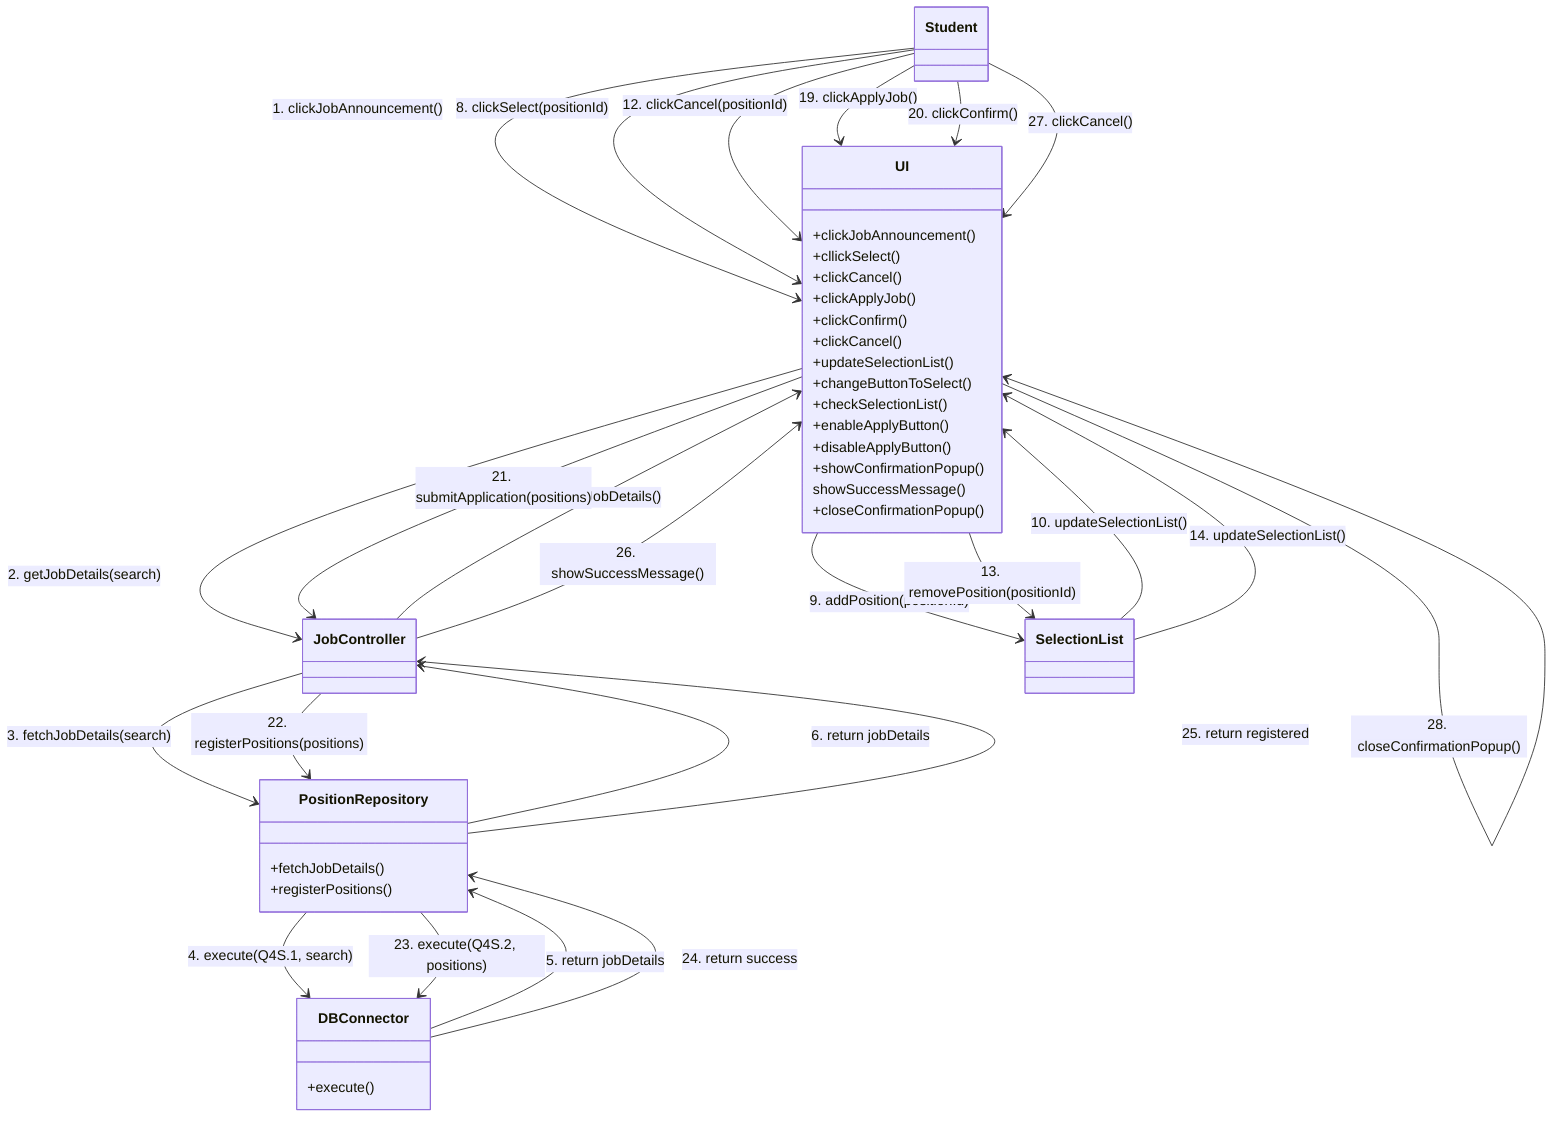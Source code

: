 classDiagram
Student --> UI: 1. clickJobAnnouncement()
UI --> JobController: 2. getJobDetails(search)
JobController --> PositionRepository: 3. fetchJobDetails(search)
PositionRepository --> DBConnector: 4. execute(Q4S.1, search)
DBConnector --> PositionRepository: 5. return jobDetails
PositionRepository --> JobController: 6. return jobDetails
JobController --> UI: 7. displayJobDetails()

Student --> UI: 8. clickSelect(positionId)
UI --> SelectionList: 9. addPosition(positionId)
SelectionList --> UI : 10. updateSelectionList()
UI --> UI: 11. changeButtonToCancel()

Student --> UI: 12. clickCancel(positionId)
UI --> SelectionList: 13. removePosition(positionId)
SelectionList --> UI : 14. updateSelectionList()
UI --> UI: 15. changeButtonToSelect()
UI --> UI: 16. checkSelectionList()
UI --> UI: 17. enableApplyButton()
UI --> UI: 18. disableApplyButton()

Student --> UI: 19. clickApplyJob()
UI --> UI : showConfirmationPopup()

Student --> UI: 20. clickConfirm()
UI --> JobController: 21. submitApplication(positions)
JobController --> PositionRepository: 22. registerPositions(positions)
PositionRepository --> DBConnector: 23. execute(Q4S.2, positions)
DBConnector --> PositionRepository: 24. return success
PositionRepository --> JobController: 25. return registered
JobController --> UI: 26. showSuccessMessage()

Student --> UI: 27. clickCancel()
UI --> UI: 28. closeConfirmationPopup()

    class Student{
    }

    class UI {
        +clickJobAnnouncement()
        +cllickSelect()
        +clickCancel()
        +clickApplyJob()
        +clickConfirm()
        +clickCancel()

        +updateSelectionList()
        +changeButtonToSelect()
        +checkSelectionList()
        +enableApplyButton()
        +disableApplyButton()
        +showConfirmationPopup()
        showSuccessMessage()
        +closeConfirmationPopup()
    }

    class JobController {

    }

    class PositionRepository {
        +fetchJobDetails()
        +registerPositions()
    }

    class SelectionList {
    }

    class DBConnector {
        +execute()
    }